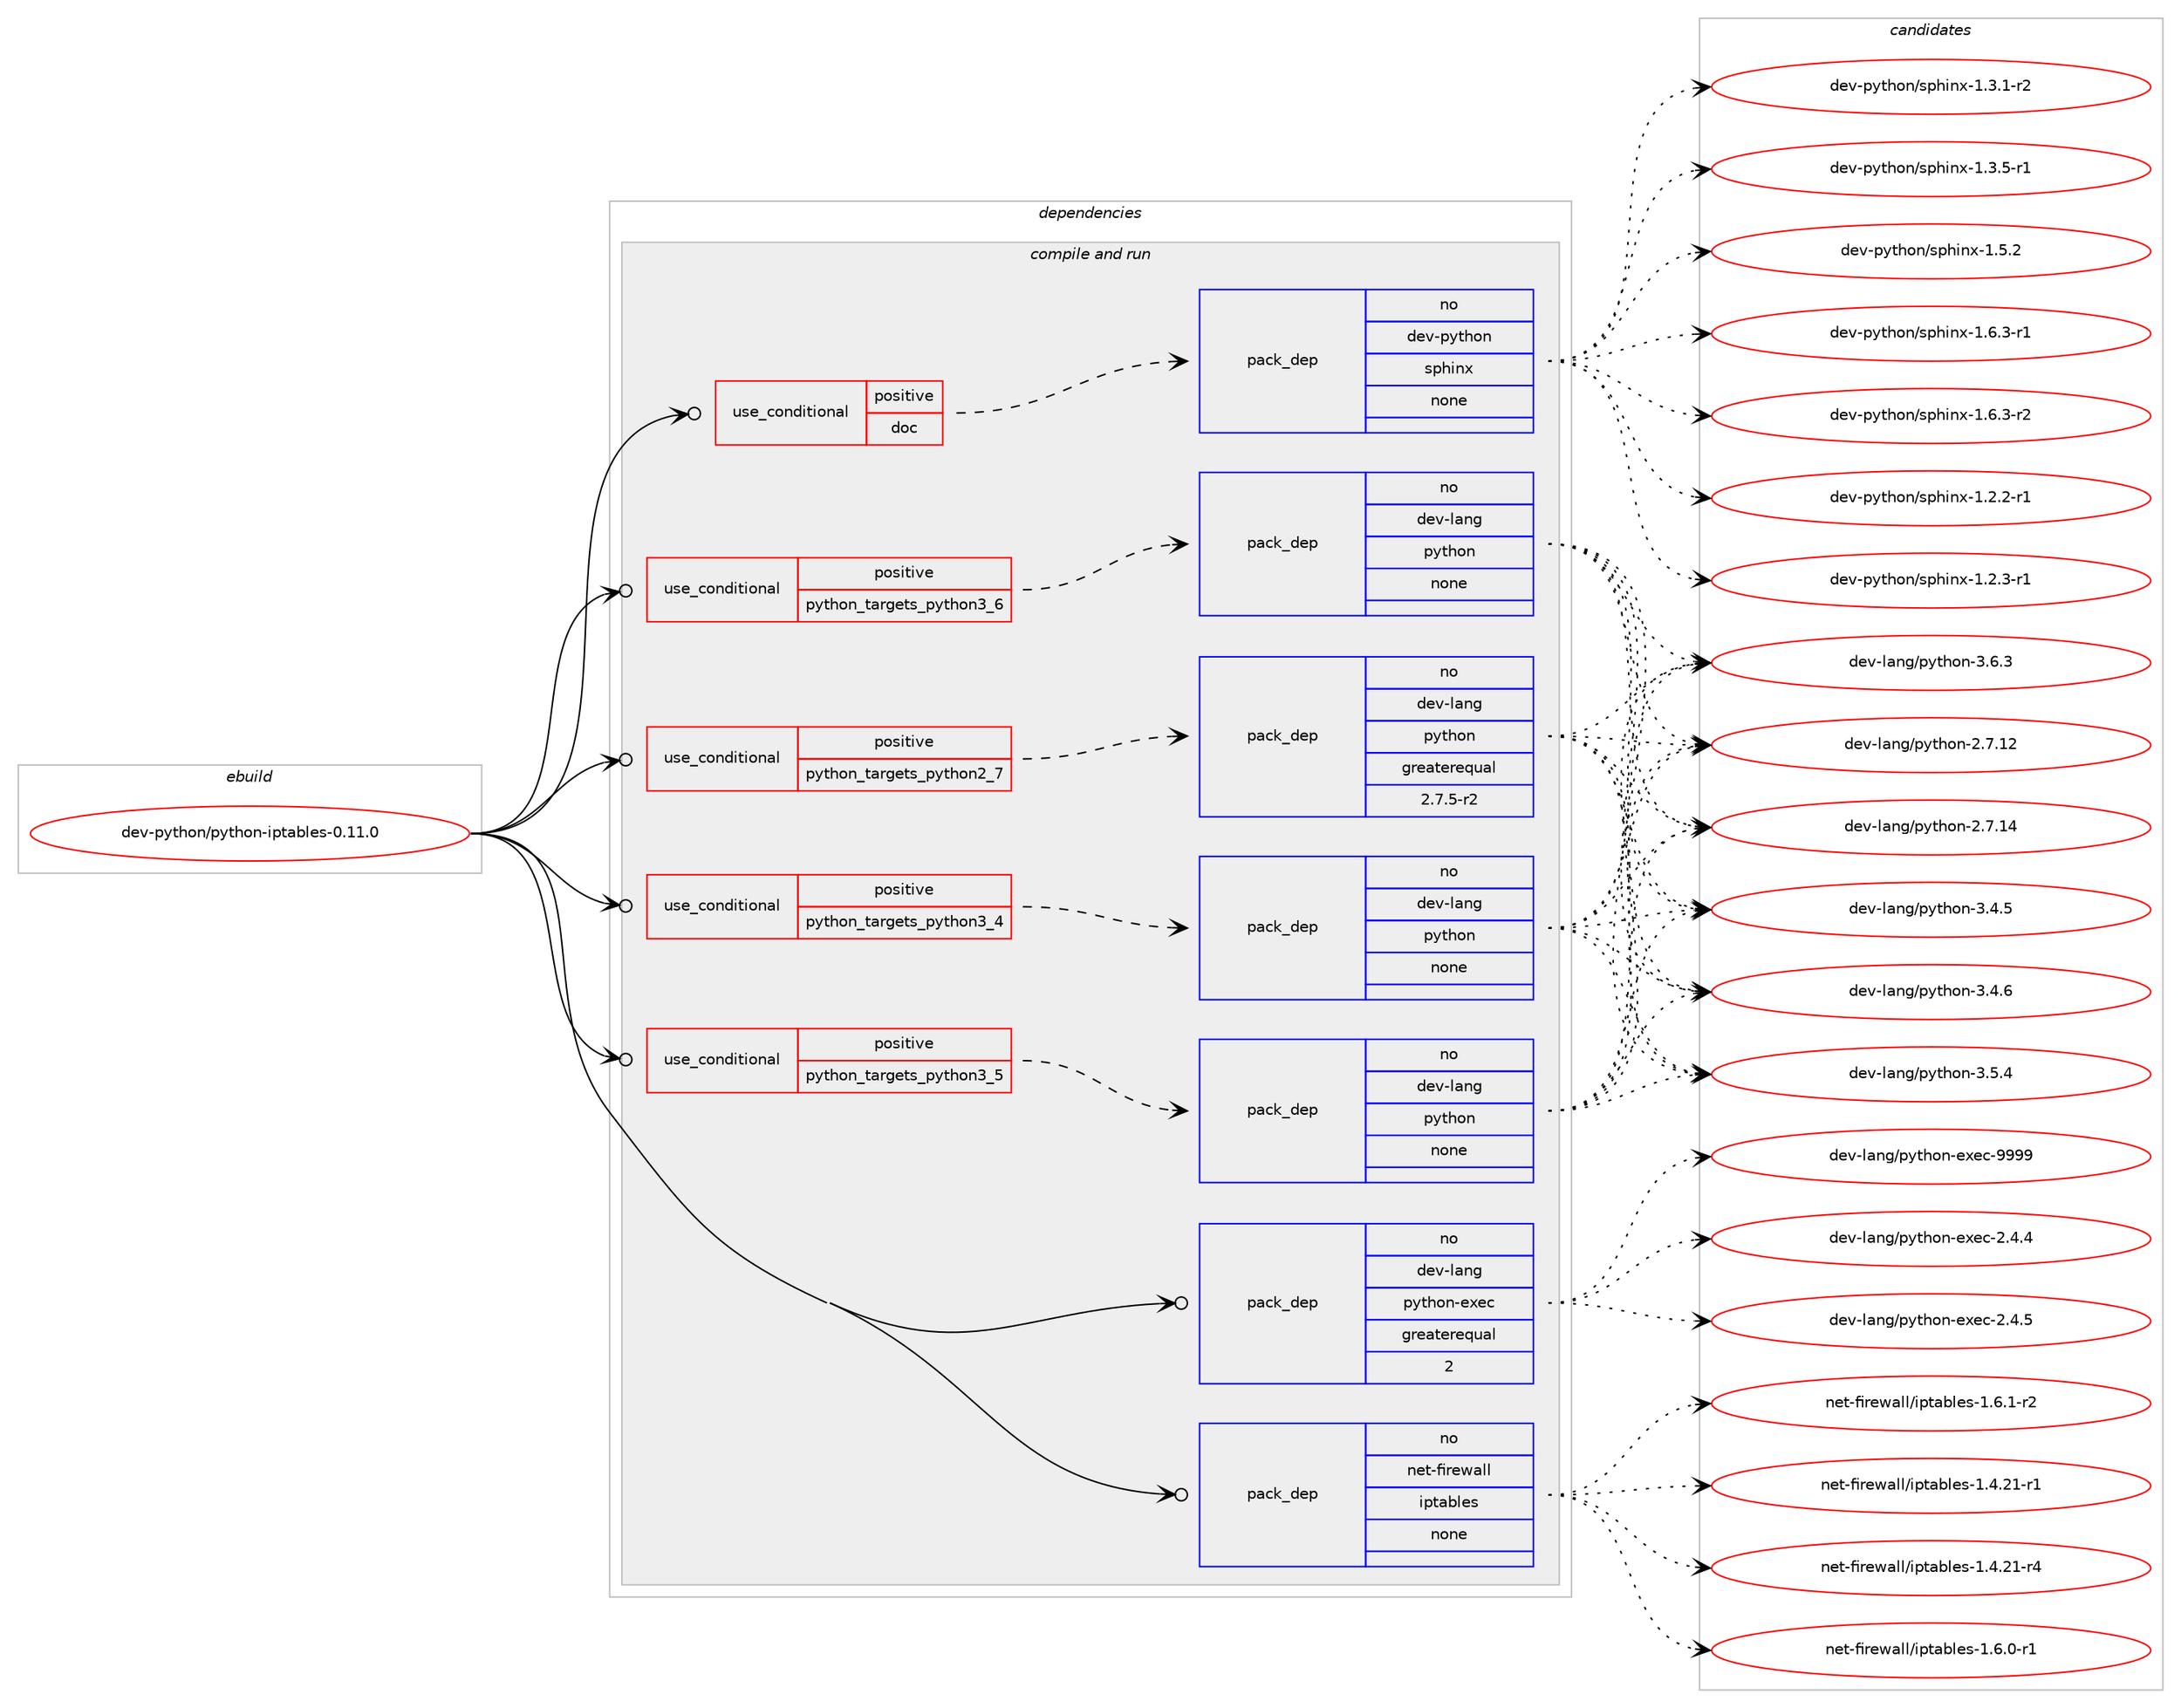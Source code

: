 digraph prolog {

# *************
# Graph options
# *************

newrank=true;
concentrate=true;
compound=true;
graph [rankdir=LR,fontname=Helvetica,fontsize=10,ranksep=1.5];#, ranksep=2.5, nodesep=0.2];
edge  [arrowhead=vee];
node  [fontname=Helvetica,fontsize=10];

# **********
# The ebuild
# **********

subgraph cluster_leftcol {
color=gray;
rank=same;
label=<<i>ebuild</i>>;
id [label="dev-python/python-iptables-0.11.0", color=red, width=4, href="../dev-python/python-iptables-0.11.0.svg"];
}

# ****************
# The dependencies
# ****************

subgraph cluster_midcol {
color=gray;
label=<<i>dependencies</i>>;
subgraph cluster_compile {
fillcolor="#eeeeee";
style=filled;
label=<<i>compile</i>>;
}
subgraph cluster_compileandrun {
fillcolor="#eeeeee";
style=filled;
label=<<i>compile and run</i>>;
subgraph cond40084 {
dependency181796 [label=<<TABLE BORDER="0" CELLBORDER="1" CELLSPACING="0" CELLPADDING="4"><TR><TD ROWSPAN="3" CELLPADDING="10">use_conditional</TD></TR><TR><TD>positive</TD></TR><TR><TD>doc</TD></TR></TABLE>>, shape=none, color=red];
subgraph pack137763 {
dependency181797 [label=<<TABLE BORDER="0" CELLBORDER="1" CELLSPACING="0" CELLPADDING="4" WIDTH="220"><TR><TD ROWSPAN="6" CELLPADDING="30">pack_dep</TD></TR><TR><TD WIDTH="110">no</TD></TR><TR><TD>dev-python</TD></TR><TR><TD>sphinx</TD></TR><TR><TD>none</TD></TR><TR><TD></TD></TR></TABLE>>, shape=none, color=blue];
}
dependency181796:e -> dependency181797:w [weight=20,style="dashed",arrowhead="vee"];
}
id:e -> dependency181796:w [weight=20,style="solid",arrowhead="odotvee"];
subgraph cond40085 {
dependency181798 [label=<<TABLE BORDER="0" CELLBORDER="1" CELLSPACING="0" CELLPADDING="4"><TR><TD ROWSPAN="3" CELLPADDING="10">use_conditional</TD></TR><TR><TD>positive</TD></TR><TR><TD>python_targets_python2_7</TD></TR></TABLE>>, shape=none, color=red];
subgraph pack137764 {
dependency181799 [label=<<TABLE BORDER="0" CELLBORDER="1" CELLSPACING="0" CELLPADDING="4" WIDTH="220"><TR><TD ROWSPAN="6" CELLPADDING="30">pack_dep</TD></TR><TR><TD WIDTH="110">no</TD></TR><TR><TD>dev-lang</TD></TR><TR><TD>python</TD></TR><TR><TD>greaterequal</TD></TR><TR><TD>2.7.5-r2</TD></TR></TABLE>>, shape=none, color=blue];
}
dependency181798:e -> dependency181799:w [weight=20,style="dashed",arrowhead="vee"];
}
id:e -> dependency181798:w [weight=20,style="solid",arrowhead="odotvee"];
subgraph cond40086 {
dependency181800 [label=<<TABLE BORDER="0" CELLBORDER="1" CELLSPACING="0" CELLPADDING="4"><TR><TD ROWSPAN="3" CELLPADDING="10">use_conditional</TD></TR><TR><TD>positive</TD></TR><TR><TD>python_targets_python3_4</TD></TR></TABLE>>, shape=none, color=red];
subgraph pack137765 {
dependency181801 [label=<<TABLE BORDER="0" CELLBORDER="1" CELLSPACING="0" CELLPADDING="4" WIDTH="220"><TR><TD ROWSPAN="6" CELLPADDING="30">pack_dep</TD></TR><TR><TD WIDTH="110">no</TD></TR><TR><TD>dev-lang</TD></TR><TR><TD>python</TD></TR><TR><TD>none</TD></TR><TR><TD></TD></TR></TABLE>>, shape=none, color=blue];
}
dependency181800:e -> dependency181801:w [weight=20,style="dashed",arrowhead="vee"];
}
id:e -> dependency181800:w [weight=20,style="solid",arrowhead="odotvee"];
subgraph cond40087 {
dependency181802 [label=<<TABLE BORDER="0" CELLBORDER="1" CELLSPACING="0" CELLPADDING="4"><TR><TD ROWSPAN="3" CELLPADDING="10">use_conditional</TD></TR><TR><TD>positive</TD></TR><TR><TD>python_targets_python3_5</TD></TR></TABLE>>, shape=none, color=red];
subgraph pack137766 {
dependency181803 [label=<<TABLE BORDER="0" CELLBORDER="1" CELLSPACING="0" CELLPADDING="4" WIDTH="220"><TR><TD ROWSPAN="6" CELLPADDING="30">pack_dep</TD></TR><TR><TD WIDTH="110">no</TD></TR><TR><TD>dev-lang</TD></TR><TR><TD>python</TD></TR><TR><TD>none</TD></TR><TR><TD></TD></TR></TABLE>>, shape=none, color=blue];
}
dependency181802:e -> dependency181803:w [weight=20,style="dashed",arrowhead="vee"];
}
id:e -> dependency181802:w [weight=20,style="solid",arrowhead="odotvee"];
subgraph cond40088 {
dependency181804 [label=<<TABLE BORDER="0" CELLBORDER="1" CELLSPACING="0" CELLPADDING="4"><TR><TD ROWSPAN="3" CELLPADDING="10">use_conditional</TD></TR><TR><TD>positive</TD></TR><TR><TD>python_targets_python3_6</TD></TR></TABLE>>, shape=none, color=red];
subgraph pack137767 {
dependency181805 [label=<<TABLE BORDER="0" CELLBORDER="1" CELLSPACING="0" CELLPADDING="4" WIDTH="220"><TR><TD ROWSPAN="6" CELLPADDING="30">pack_dep</TD></TR><TR><TD WIDTH="110">no</TD></TR><TR><TD>dev-lang</TD></TR><TR><TD>python</TD></TR><TR><TD>none</TD></TR><TR><TD></TD></TR></TABLE>>, shape=none, color=blue];
}
dependency181804:e -> dependency181805:w [weight=20,style="dashed",arrowhead="vee"];
}
id:e -> dependency181804:w [weight=20,style="solid",arrowhead="odotvee"];
subgraph pack137768 {
dependency181806 [label=<<TABLE BORDER="0" CELLBORDER="1" CELLSPACING="0" CELLPADDING="4" WIDTH="220"><TR><TD ROWSPAN="6" CELLPADDING="30">pack_dep</TD></TR><TR><TD WIDTH="110">no</TD></TR><TR><TD>dev-lang</TD></TR><TR><TD>python-exec</TD></TR><TR><TD>greaterequal</TD></TR><TR><TD>2</TD></TR></TABLE>>, shape=none, color=blue];
}
id:e -> dependency181806:w [weight=20,style="solid",arrowhead="odotvee"];
subgraph pack137769 {
dependency181807 [label=<<TABLE BORDER="0" CELLBORDER="1" CELLSPACING="0" CELLPADDING="4" WIDTH="220"><TR><TD ROWSPAN="6" CELLPADDING="30">pack_dep</TD></TR><TR><TD WIDTH="110">no</TD></TR><TR><TD>net-firewall</TD></TR><TR><TD>iptables</TD></TR><TR><TD>none</TD></TR><TR><TD></TD></TR></TABLE>>, shape=none, color=blue];
}
id:e -> dependency181807:w [weight=20,style="solid",arrowhead="odotvee"];
}
subgraph cluster_run {
fillcolor="#eeeeee";
style=filled;
label=<<i>run</i>>;
}
}

# **************
# The candidates
# **************

subgraph cluster_choices {
rank=same;
color=gray;
label=<<i>candidates</i>>;

subgraph choice137763 {
color=black;
nodesep=1;
choice10010111845112121116104111110471151121041051101204549465046504511449 [label="dev-python/sphinx-1.2.2-r1", color=red, width=4,href="../dev-python/sphinx-1.2.2-r1.svg"];
choice10010111845112121116104111110471151121041051101204549465046514511449 [label="dev-python/sphinx-1.2.3-r1", color=red, width=4,href="../dev-python/sphinx-1.2.3-r1.svg"];
choice10010111845112121116104111110471151121041051101204549465146494511450 [label="dev-python/sphinx-1.3.1-r2", color=red, width=4,href="../dev-python/sphinx-1.3.1-r2.svg"];
choice10010111845112121116104111110471151121041051101204549465146534511449 [label="dev-python/sphinx-1.3.5-r1", color=red, width=4,href="../dev-python/sphinx-1.3.5-r1.svg"];
choice1001011184511212111610411111047115112104105110120454946534650 [label="dev-python/sphinx-1.5.2", color=red, width=4,href="../dev-python/sphinx-1.5.2.svg"];
choice10010111845112121116104111110471151121041051101204549465446514511449 [label="dev-python/sphinx-1.6.3-r1", color=red, width=4,href="../dev-python/sphinx-1.6.3-r1.svg"];
choice10010111845112121116104111110471151121041051101204549465446514511450 [label="dev-python/sphinx-1.6.3-r2", color=red, width=4,href="../dev-python/sphinx-1.6.3-r2.svg"];
dependency181797:e -> choice10010111845112121116104111110471151121041051101204549465046504511449:w [style=dotted,weight="100"];
dependency181797:e -> choice10010111845112121116104111110471151121041051101204549465046514511449:w [style=dotted,weight="100"];
dependency181797:e -> choice10010111845112121116104111110471151121041051101204549465146494511450:w [style=dotted,weight="100"];
dependency181797:e -> choice10010111845112121116104111110471151121041051101204549465146534511449:w [style=dotted,weight="100"];
dependency181797:e -> choice1001011184511212111610411111047115112104105110120454946534650:w [style=dotted,weight="100"];
dependency181797:e -> choice10010111845112121116104111110471151121041051101204549465446514511449:w [style=dotted,weight="100"];
dependency181797:e -> choice10010111845112121116104111110471151121041051101204549465446514511450:w [style=dotted,weight="100"];
}
subgraph choice137764 {
color=black;
nodesep=1;
choice10010111845108971101034711212111610411111045504655464950 [label="dev-lang/python-2.7.12", color=red, width=4,href="../dev-lang/python-2.7.12.svg"];
choice10010111845108971101034711212111610411111045504655464952 [label="dev-lang/python-2.7.14", color=red, width=4,href="../dev-lang/python-2.7.14.svg"];
choice100101118451089711010347112121116104111110455146524653 [label="dev-lang/python-3.4.5", color=red, width=4,href="../dev-lang/python-3.4.5.svg"];
choice100101118451089711010347112121116104111110455146524654 [label="dev-lang/python-3.4.6", color=red, width=4,href="../dev-lang/python-3.4.6.svg"];
choice100101118451089711010347112121116104111110455146534652 [label="dev-lang/python-3.5.4", color=red, width=4,href="../dev-lang/python-3.5.4.svg"];
choice100101118451089711010347112121116104111110455146544651 [label="dev-lang/python-3.6.3", color=red, width=4,href="../dev-lang/python-3.6.3.svg"];
dependency181799:e -> choice10010111845108971101034711212111610411111045504655464950:w [style=dotted,weight="100"];
dependency181799:e -> choice10010111845108971101034711212111610411111045504655464952:w [style=dotted,weight="100"];
dependency181799:e -> choice100101118451089711010347112121116104111110455146524653:w [style=dotted,weight="100"];
dependency181799:e -> choice100101118451089711010347112121116104111110455146524654:w [style=dotted,weight="100"];
dependency181799:e -> choice100101118451089711010347112121116104111110455146534652:w [style=dotted,weight="100"];
dependency181799:e -> choice100101118451089711010347112121116104111110455146544651:w [style=dotted,weight="100"];
}
subgraph choice137765 {
color=black;
nodesep=1;
choice10010111845108971101034711212111610411111045504655464950 [label="dev-lang/python-2.7.12", color=red, width=4,href="../dev-lang/python-2.7.12.svg"];
choice10010111845108971101034711212111610411111045504655464952 [label="dev-lang/python-2.7.14", color=red, width=4,href="../dev-lang/python-2.7.14.svg"];
choice100101118451089711010347112121116104111110455146524653 [label="dev-lang/python-3.4.5", color=red, width=4,href="../dev-lang/python-3.4.5.svg"];
choice100101118451089711010347112121116104111110455146524654 [label="dev-lang/python-3.4.6", color=red, width=4,href="../dev-lang/python-3.4.6.svg"];
choice100101118451089711010347112121116104111110455146534652 [label="dev-lang/python-3.5.4", color=red, width=4,href="../dev-lang/python-3.5.4.svg"];
choice100101118451089711010347112121116104111110455146544651 [label="dev-lang/python-3.6.3", color=red, width=4,href="../dev-lang/python-3.6.3.svg"];
dependency181801:e -> choice10010111845108971101034711212111610411111045504655464950:w [style=dotted,weight="100"];
dependency181801:e -> choice10010111845108971101034711212111610411111045504655464952:w [style=dotted,weight="100"];
dependency181801:e -> choice100101118451089711010347112121116104111110455146524653:w [style=dotted,weight="100"];
dependency181801:e -> choice100101118451089711010347112121116104111110455146524654:w [style=dotted,weight="100"];
dependency181801:e -> choice100101118451089711010347112121116104111110455146534652:w [style=dotted,weight="100"];
dependency181801:e -> choice100101118451089711010347112121116104111110455146544651:w [style=dotted,weight="100"];
}
subgraph choice137766 {
color=black;
nodesep=1;
choice10010111845108971101034711212111610411111045504655464950 [label="dev-lang/python-2.7.12", color=red, width=4,href="../dev-lang/python-2.7.12.svg"];
choice10010111845108971101034711212111610411111045504655464952 [label="dev-lang/python-2.7.14", color=red, width=4,href="../dev-lang/python-2.7.14.svg"];
choice100101118451089711010347112121116104111110455146524653 [label="dev-lang/python-3.4.5", color=red, width=4,href="../dev-lang/python-3.4.5.svg"];
choice100101118451089711010347112121116104111110455146524654 [label="dev-lang/python-3.4.6", color=red, width=4,href="../dev-lang/python-3.4.6.svg"];
choice100101118451089711010347112121116104111110455146534652 [label="dev-lang/python-3.5.4", color=red, width=4,href="../dev-lang/python-3.5.4.svg"];
choice100101118451089711010347112121116104111110455146544651 [label="dev-lang/python-3.6.3", color=red, width=4,href="../dev-lang/python-3.6.3.svg"];
dependency181803:e -> choice10010111845108971101034711212111610411111045504655464950:w [style=dotted,weight="100"];
dependency181803:e -> choice10010111845108971101034711212111610411111045504655464952:w [style=dotted,weight="100"];
dependency181803:e -> choice100101118451089711010347112121116104111110455146524653:w [style=dotted,weight="100"];
dependency181803:e -> choice100101118451089711010347112121116104111110455146524654:w [style=dotted,weight="100"];
dependency181803:e -> choice100101118451089711010347112121116104111110455146534652:w [style=dotted,weight="100"];
dependency181803:e -> choice100101118451089711010347112121116104111110455146544651:w [style=dotted,weight="100"];
}
subgraph choice137767 {
color=black;
nodesep=1;
choice10010111845108971101034711212111610411111045504655464950 [label="dev-lang/python-2.7.12", color=red, width=4,href="../dev-lang/python-2.7.12.svg"];
choice10010111845108971101034711212111610411111045504655464952 [label="dev-lang/python-2.7.14", color=red, width=4,href="../dev-lang/python-2.7.14.svg"];
choice100101118451089711010347112121116104111110455146524653 [label="dev-lang/python-3.4.5", color=red, width=4,href="../dev-lang/python-3.4.5.svg"];
choice100101118451089711010347112121116104111110455146524654 [label="dev-lang/python-3.4.6", color=red, width=4,href="../dev-lang/python-3.4.6.svg"];
choice100101118451089711010347112121116104111110455146534652 [label="dev-lang/python-3.5.4", color=red, width=4,href="../dev-lang/python-3.5.4.svg"];
choice100101118451089711010347112121116104111110455146544651 [label="dev-lang/python-3.6.3", color=red, width=4,href="../dev-lang/python-3.6.3.svg"];
dependency181805:e -> choice10010111845108971101034711212111610411111045504655464950:w [style=dotted,weight="100"];
dependency181805:e -> choice10010111845108971101034711212111610411111045504655464952:w [style=dotted,weight="100"];
dependency181805:e -> choice100101118451089711010347112121116104111110455146524653:w [style=dotted,weight="100"];
dependency181805:e -> choice100101118451089711010347112121116104111110455146524654:w [style=dotted,weight="100"];
dependency181805:e -> choice100101118451089711010347112121116104111110455146534652:w [style=dotted,weight="100"];
dependency181805:e -> choice100101118451089711010347112121116104111110455146544651:w [style=dotted,weight="100"];
}
subgraph choice137768 {
color=black;
nodesep=1;
choice1001011184510897110103471121211161041111104510112010199455046524652 [label="dev-lang/python-exec-2.4.4", color=red, width=4,href="../dev-lang/python-exec-2.4.4.svg"];
choice1001011184510897110103471121211161041111104510112010199455046524653 [label="dev-lang/python-exec-2.4.5", color=red, width=4,href="../dev-lang/python-exec-2.4.5.svg"];
choice10010111845108971101034711212111610411111045101120101994557575757 [label="dev-lang/python-exec-9999", color=red, width=4,href="../dev-lang/python-exec-9999.svg"];
dependency181806:e -> choice1001011184510897110103471121211161041111104510112010199455046524652:w [style=dotted,weight="100"];
dependency181806:e -> choice1001011184510897110103471121211161041111104510112010199455046524653:w [style=dotted,weight="100"];
dependency181806:e -> choice10010111845108971101034711212111610411111045101120101994557575757:w [style=dotted,weight="100"];
}
subgraph choice137769 {
color=black;
nodesep=1;
choice1101011164510210511410111997108108471051121169798108101115454946524650494511449 [label="net-firewall/iptables-1.4.21-r1", color=red, width=4,href="../net-firewall/iptables-1.4.21-r1.svg"];
choice1101011164510210511410111997108108471051121169798108101115454946524650494511452 [label="net-firewall/iptables-1.4.21-r4", color=red, width=4,href="../net-firewall/iptables-1.4.21-r4.svg"];
choice11010111645102105114101119971081084710511211697981081011154549465446484511449 [label="net-firewall/iptables-1.6.0-r1", color=red, width=4,href="../net-firewall/iptables-1.6.0-r1.svg"];
choice11010111645102105114101119971081084710511211697981081011154549465446494511450 [label="net-firewall/iptables-1.6.1-r2", color=red, width=4,href="../net-firewall/iptables-1.6.1-r2.svg"];
dependency181807:e -> choice1101011164510210511410111997108108471051121169798108101115454946524650494511449:w [style=dotted,weight="100"];
dependency181807:e -> choice1101011164510210511410111997108108471051121169798108101115454946524650494511452:w [style=dotted,weight="100"];
dependency181807:e -> choice11010111645102105114101119971081084710511211697981081011154549465446484511449:w [style=dotted,weight="100"];
dependency181807:e -> choice11010111645102105114101119971081084710511211697981081011154549465446494511450:w [style=dotted,weight="100"];
}
}

}

